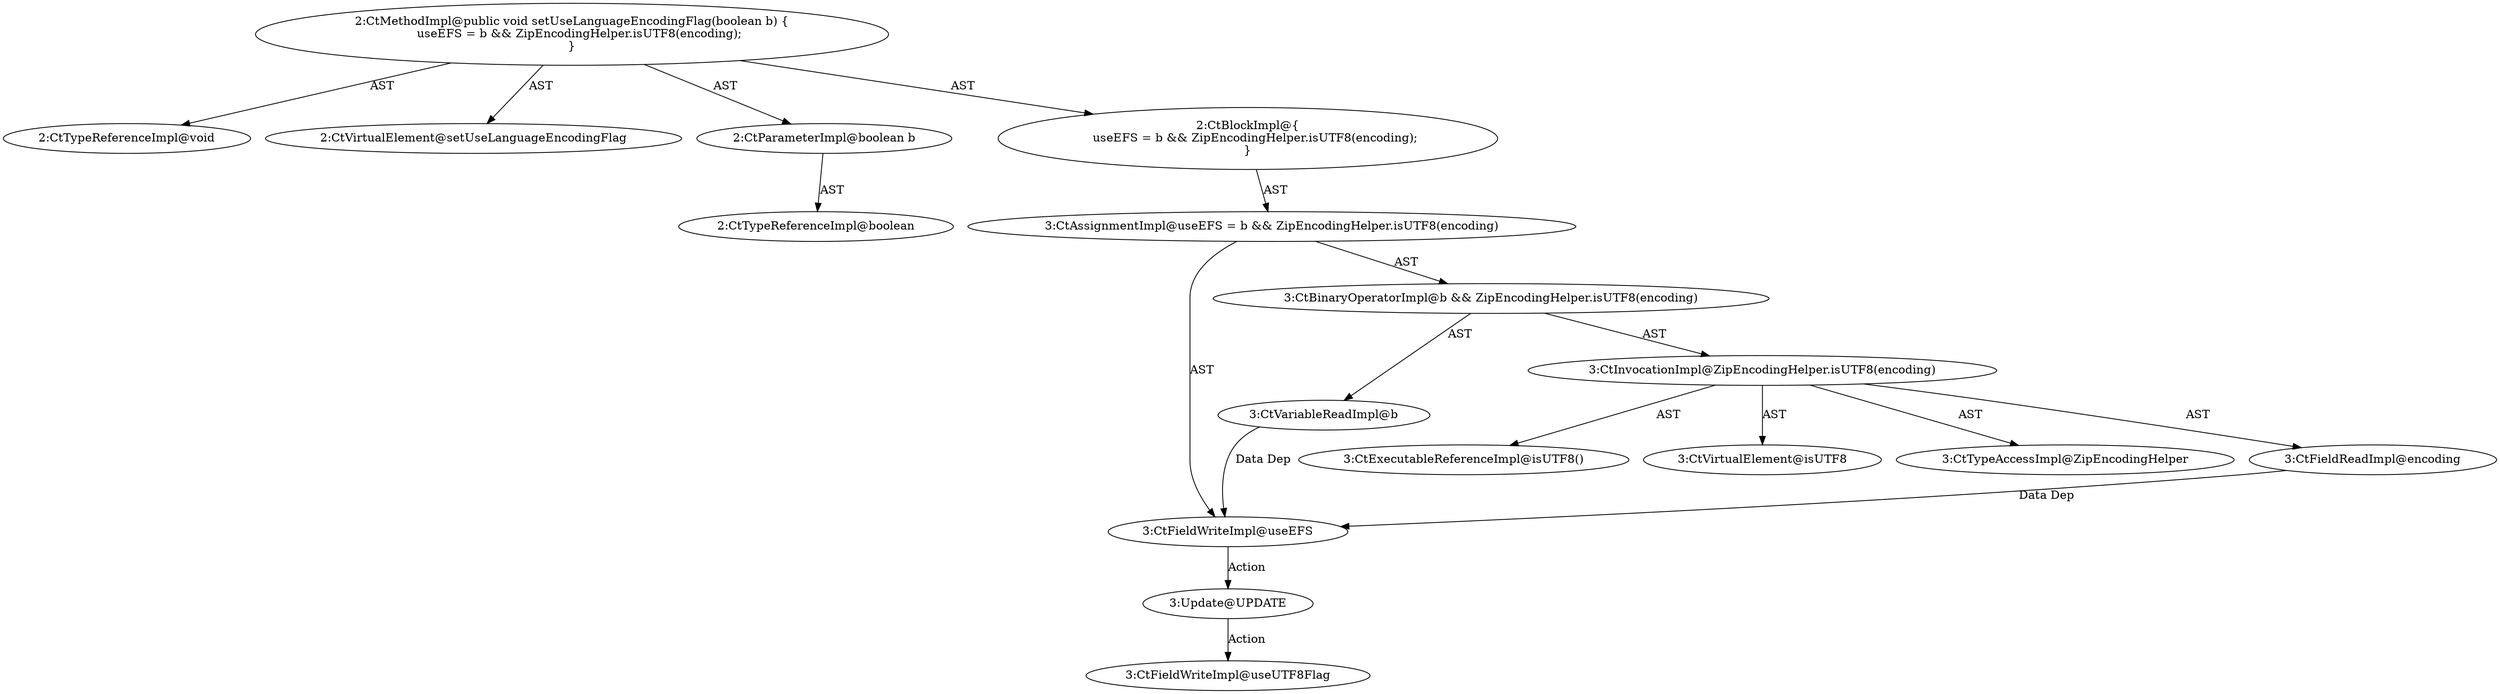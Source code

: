 digraph "setUseLanguageEncodingFlag#?,boolean" {
0 [label="2:CtTypeReferenceImpl@void" shape=ellipse]
1 [label="2:CtVirtualElement@setUseLanguageEncodingFlag" shape=ellipse]
2 [label="2:CtParameterImpl@boolean b" shape=ellipse]
3 [label="2:CtTypeReferenceImpl@boolean" shape=ellipse]
4 [label="3:CtFieldWriteImpl@useEFS" shape=ellipse]
5 [label="3:CtVariableReadImpl@b" shape=ellipse]
6 [label="3:CtExecutableReferenceImpl@isUTF8()" shape=ellipse]
7 [label="3:CtVirtualElement@isUTF8" shape=ellipse]
8 [label="3:CtTypeAccessImpl@ZipEncodingHelper" shape=ellipse]
9 [label="3:CtFieldReadImpl@encoding" shape=ellipse]
10 [label="3:CtInvocationImpl@ZipEncodingHelper.isUTF8(encoding)" shape=ellipse]
11 [label="3:CtBinaryOperatorImpl@b && ZipEncodingHelper.isUTF8(encoding)" shape=ellipse]
12 [label="3:CtAssignmentImpl@useEFS = b && ZipEncodingHelper.isUTF8(encoding)" shape=ellipse]
13 [label="2:CtBlockImpl@\{
    useEFS = b && ZipEncodingHelper.isUTF8(encoding);
\}" shape=ellipse]
14 [label="2:CtMethodImpl@public void setUseLanguageEncodingFlag(boolean b) \{
    useEFS = b && ZipEncodingHelper.isUTF8(encoding);
\}" shape=ellipse]
15 [label="3:Update@UPDATE" shape=ellipse]
16 [label="3:CtFieldWriteImpl@useUTF8Flag" shape=ellipse]
2 -> 3 [label="AST"];
4 -> 15 [label="Action"];
5 -> 4 [label="Data Dep"];
9 -> 4 [label="Data Dep"];
10 -> 7 [label="AST"];
10 -> 8 [label="AST"];
10 -> 6 [label="AST"];
10 -> 9 [label="AST"];
11 -> 5 [label="AST"];
11 -> 10 [label="AST"];
12 -> 4 [label="AST"];
12 -> 11 [label="AST"];
13 -> 12 [label="AST"];
14 -> 1 [label="AST"];
14 -> 0 [label="AST"];
14 -> 2 [label="AST"];
14 -> 13 [label="AST"];
15 -> 16 [label="Action"];
}